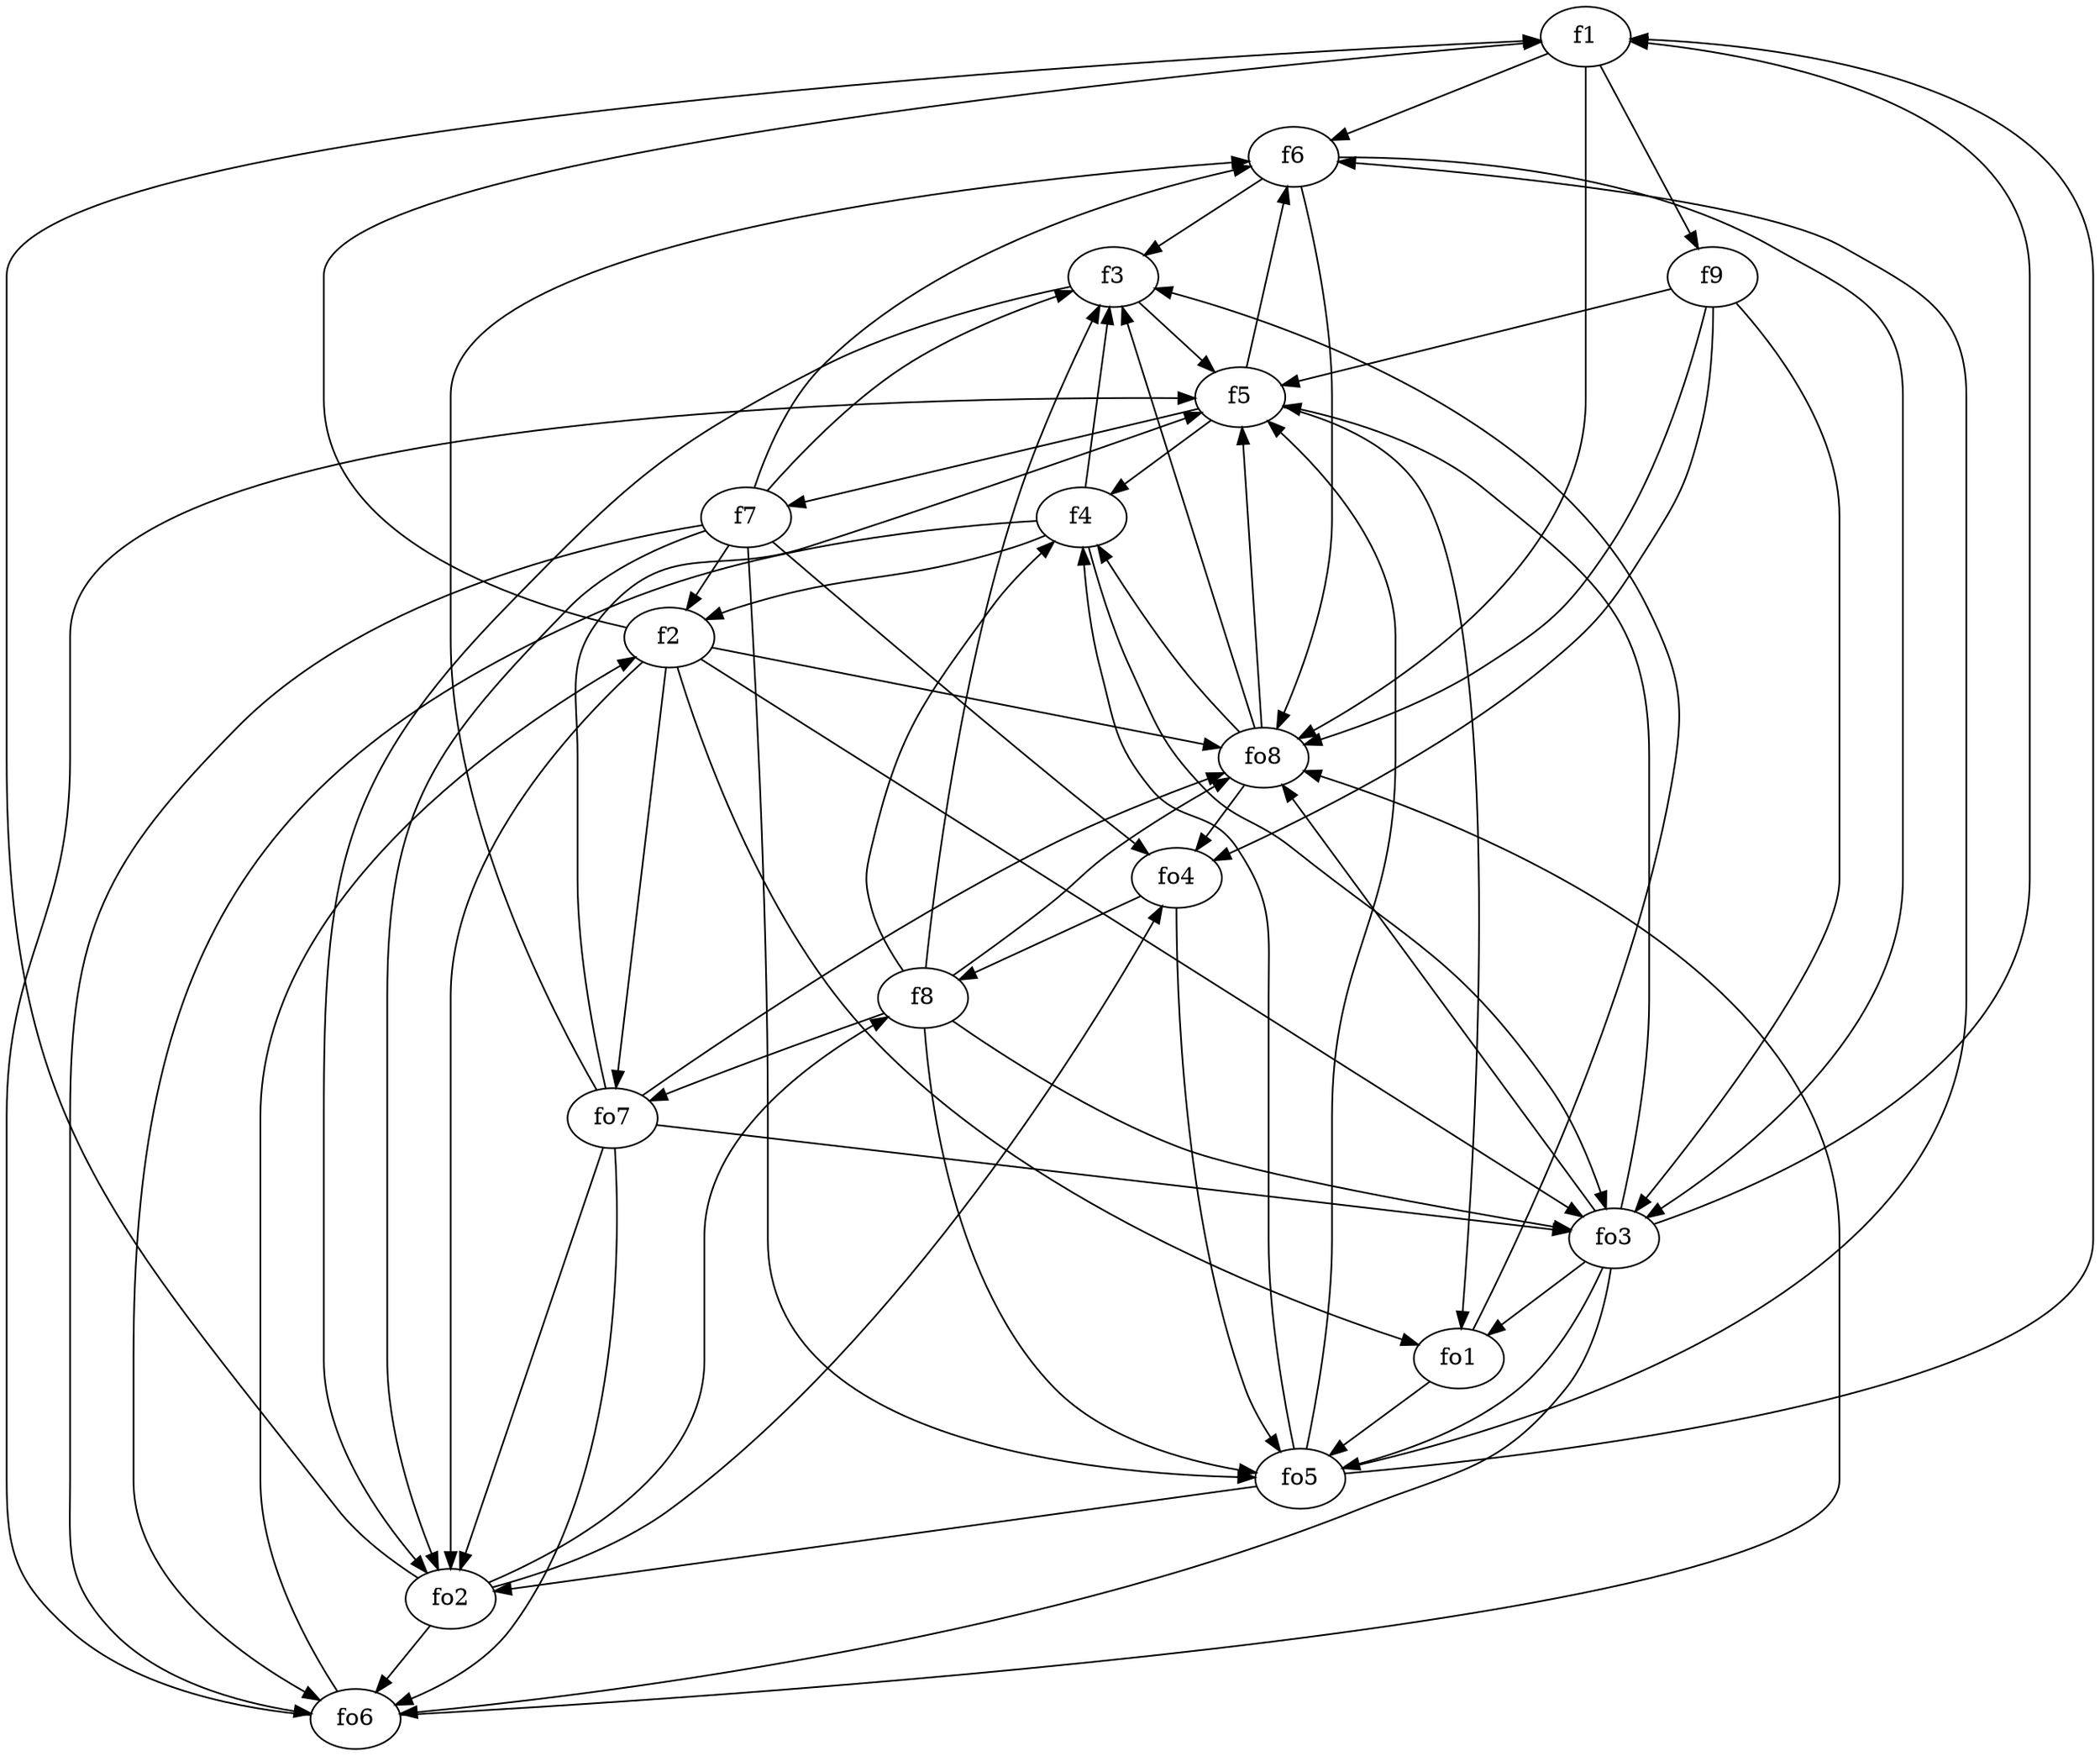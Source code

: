 strict digraph  {
f1;
f2;
f3;
f4;
f5;
f6;
f7;
f8;
f9;
fo1;
fo2;
fo3;
fo4;
fo5;
fo6;
fo7;
fo8;
f1 -> f9  [weight=2];
f1 -> fo8  [weight=2];
f1 -> f6  [weight=2];
f2 -> fo2  [weight=2];
f2 -> fo1  [weight=2];
f2 -> fo7  [weight=2];
f2 -> fo3  [weight=2];
f2 -> f1  [weight=2];
f2 -> fo8  [weight=2];
f3 -> f5  [weight=2];
f3 -> fo2  [weight=2];
f4 -> f3  [weight=2];
f4 -> f2  [weight=2];
f4 -> fo6  [weight=2];
f4 -> fo3  [weight=2];
f5 -> f6  [weight=2];
f5 -> fo1  [weight=2];
f5 -> f4  [weight=2];
f5 -> f7  [weight=2];
f6 -> f3  [weight=2];
f6 -> fo3  [weight=2];
f6 -> fo8  [weight=2];
f7 -> fo2  [weight=2];
f7 -> fo4  [weight=2];
f7 -> fo6  [weight=2];
f7 -> f2  [weight=2];
f7 -> fo5  [weight=2];
f7 -> f3  [weight=2];
f7 -> f6  [weight=2];
f8 -> f3  [weight=2];
f8 -> fo8  [weight=2];
f8 -> fo3  [weight=2];
f8 -> f4  [weight=2];
f8 -> fo7  [weight=2];
f8 -> fo5  [weight=2];
f9 -> f5  [weight=2];
f9 -> fo8  [weight=2];
f9 -> fo4  [weight=2];
f9 -> fo3  [weight=2];
fo1 -> fo5  [weight=2];
fo1 -> f3  [weight=2];
fo2 -> fo4  [weight=2];
fo2 -> f1  [weight=2];
fo2 -> f8  [weight=2];
fo2 -> fo6  [weight=2];
fo3 -> fo1  [weight=2];
fo3 -> fo5  [weight=2];
fo3 -> fo8  [weight=2];
fo3 -> fo6  [weight=2];
fo3 -> f5  [weight=2];
fo3 -> f1  [weight=2];
fo4 -> fo5  [weight=2];
fo4 -> f8  [weight=2];
fo5 -> f1  [weight=2];
fo5 -> f5  [weight=2];
fo5 -> f4  [weight=2];
fo5 -> fo2  [weight=2];
fo5 -> f6  [weight=2];
fo6 -> fo8  [weight=2];
fo6 -> f5  [weight=2];
fo6 -> f2  [weight=2];
fo7 -> fo3  [weight=2];
fo7 -> fo8  [weight=2];
fo7 -> f6  [weight=2];
fo7 -> fo2  [weight=2];
fo7 -> fo6  [weight=2];
fo7 -> f5  [weight=2];
fo8 -> f4  [weight=2];
fo8 -> f5  [weight=2];
fo8 -> f3  [weight=2];
fo8 -> fo4  [weight=2];
}
